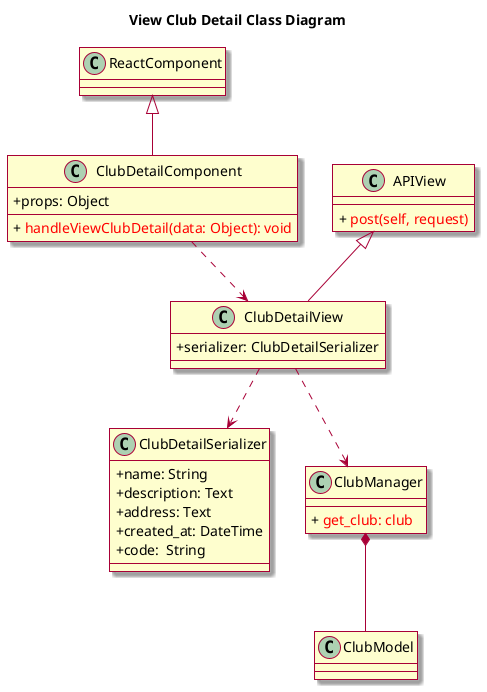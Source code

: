 @startuml
skin rose
skinparam classAttributeIconSize 0

title View Club Detail Class Diagram

class ReactComponent

class ClubDetailComponent{
    + props: Object
    + {method} <color:red> handleViewClubDetail(data: Object): void
}

class ClubDetailView{
    + serializer: ClubDetailSerializer
}

class APIView {
    + {method} <color:red> post(self, request)
}

class ClubDetailSerializer {
    + name: String 
    + description: Text  
    + address: Text
    + created_at: DateTime
    + code:  String
}

class ClubManager{
    + {method} <color: red> get_club: club 
}

class ClubModel{
}

ReactComponent <|-- ClubDetailComponent
APIView <|-- ClubDetailView
ClubDetailComponent ..> ClubDetailView
ClubDetailView ..> ClubDetailSerializer
ClubDetailView ..> ClubManager
ClubManager *-- ClubModel
@enduml